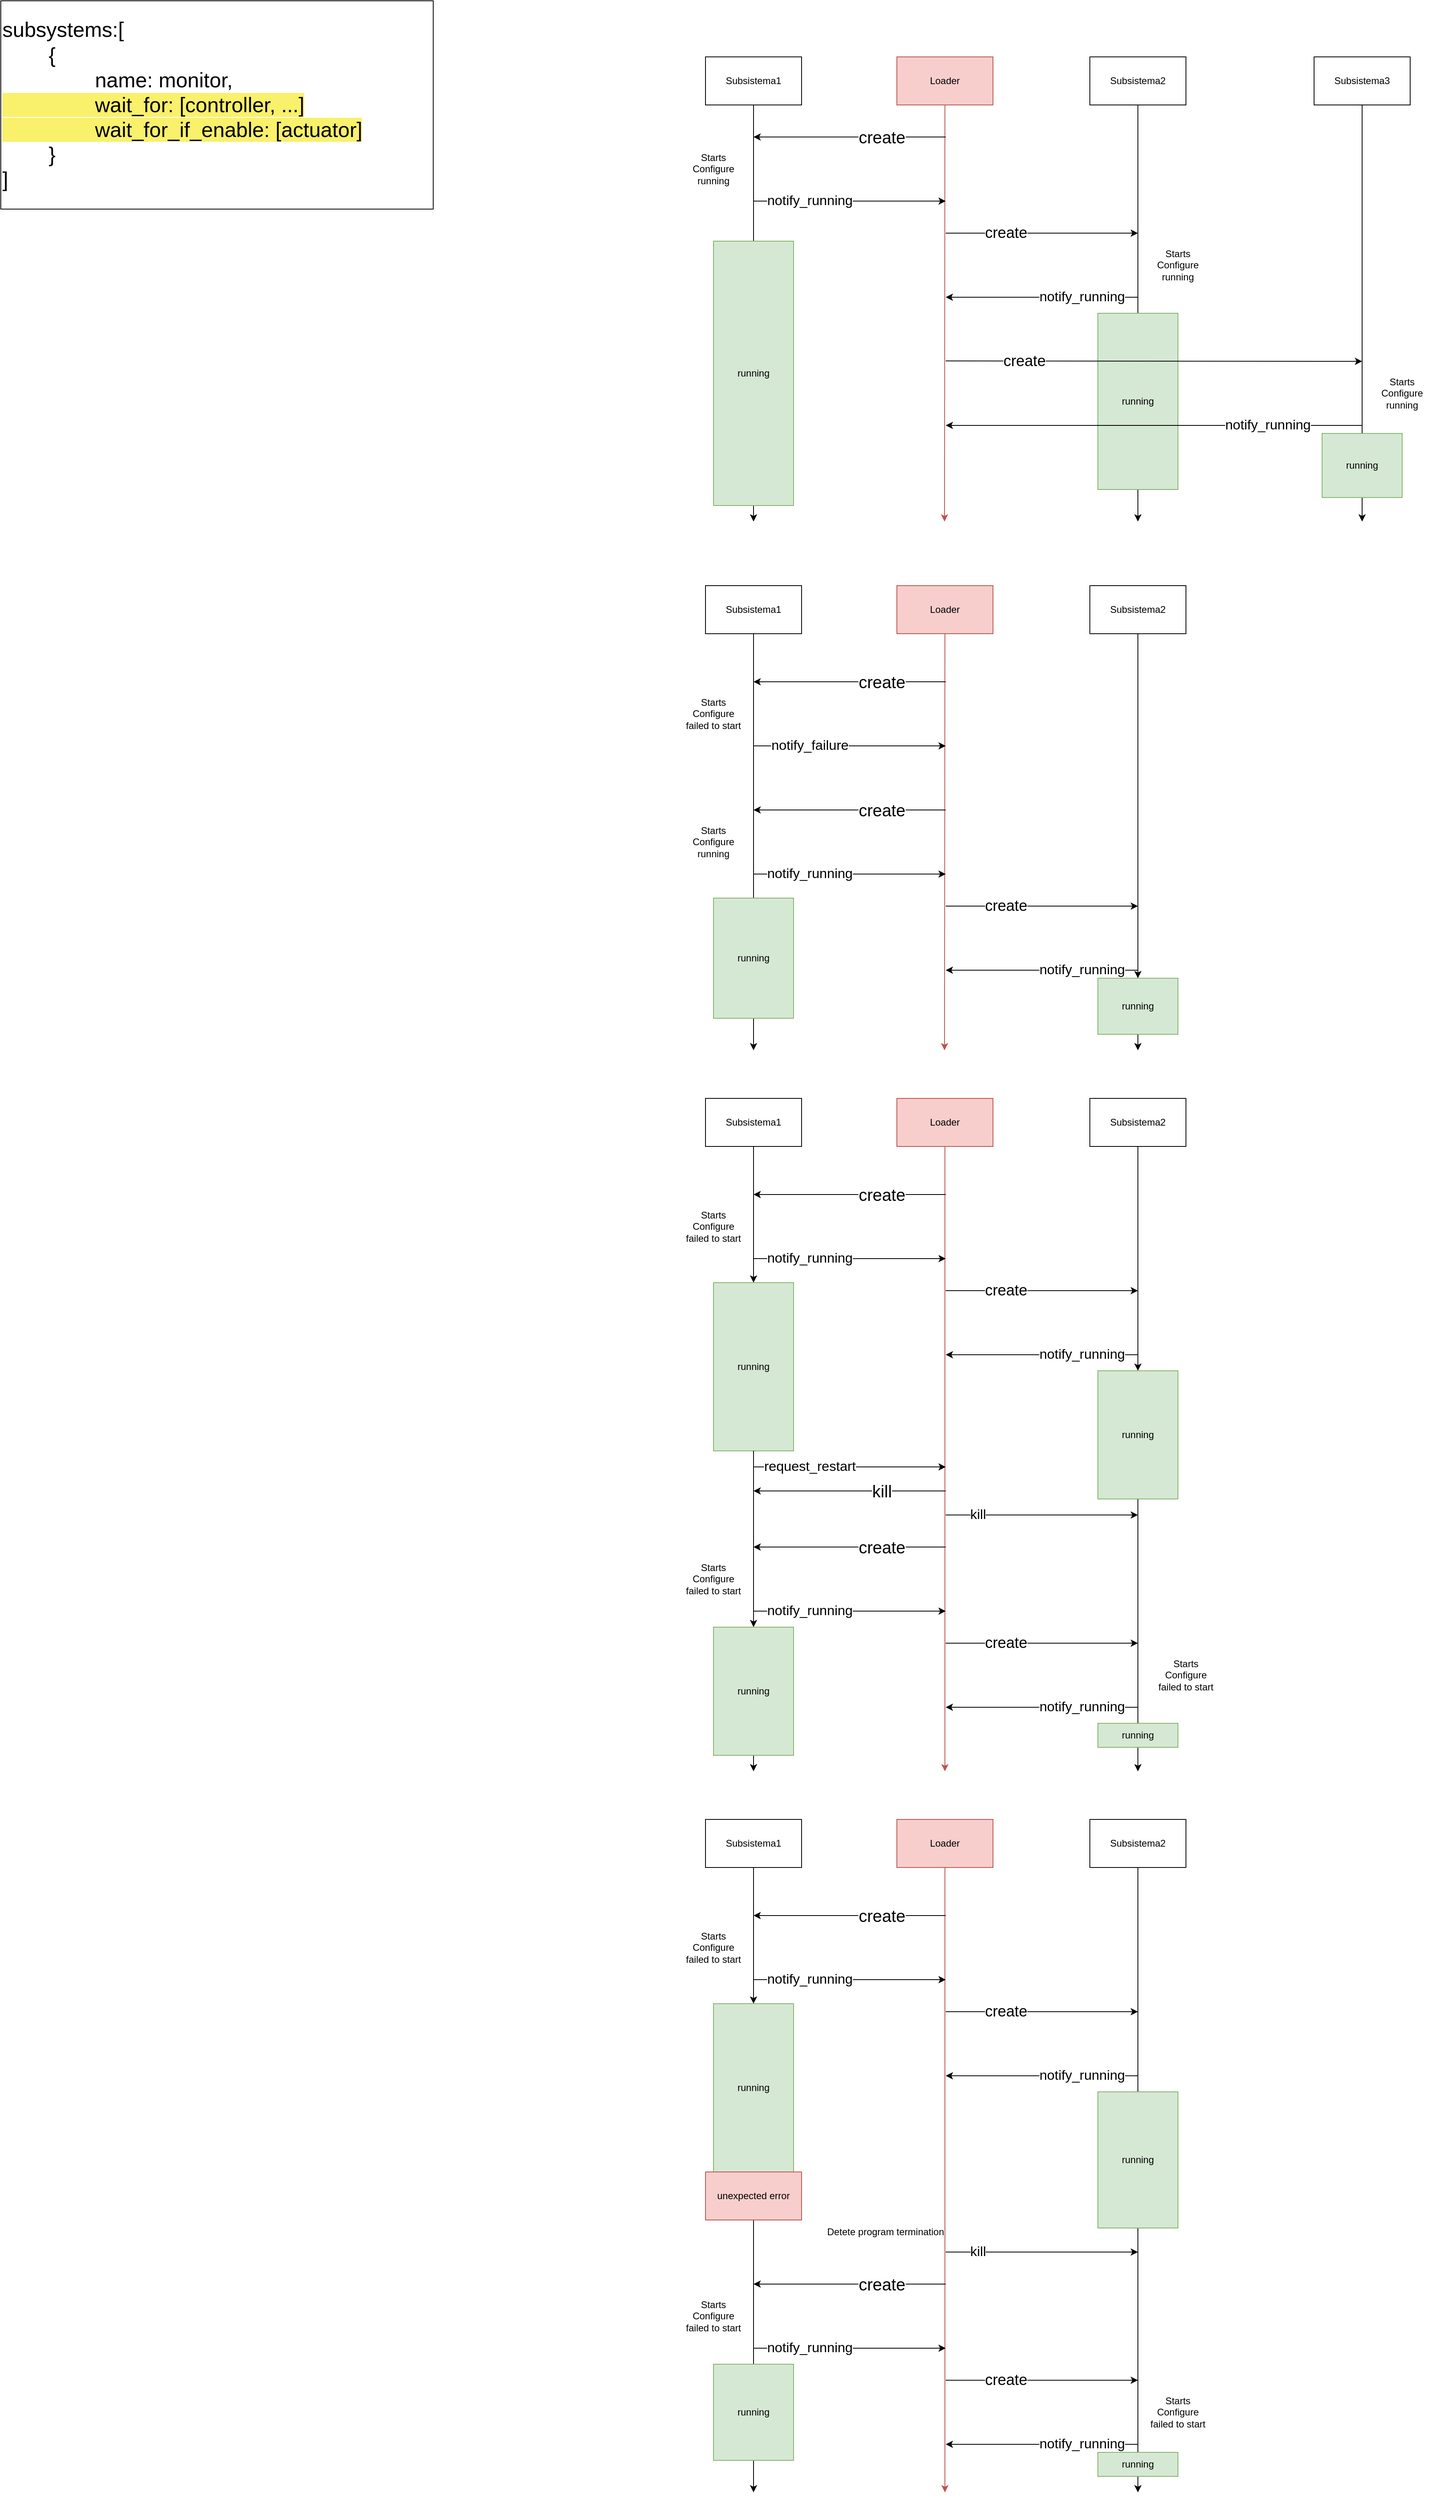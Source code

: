 <mxfile version="23.1.7" type="github">
  <diagram name="Page-1" id="_iT0_7cl5lhxkJCvYach">
    <mxGraphModel dx="2060" dy="1143" grid="1" gridSize="10" guides="1" tooltips="1" connect="1" arrows="1" fold="1" page="1" pageScale="1" pageWidth="850" pageHeight="1100" math="0" shadow="0">
      <root>
        <mxCell id="0" />
        <mxCell id="1" parent="0" />
        <mxCell id="0AkoT4ty6DsvOrEqRaba-7" style="edgeStyle=orthogonalEdgeStyle;rounded=0;orthogonalLoop=1;jettySize=auto;html=1;exitX=0.5;exitY=1;exitDx=0;exitDy=0;fillColor=#f8cecc;strokeColor=#b85450;" parent="1" source="0AkoT4ty6DsvOrEqRaba-1" edge="1">
          <mxGeometry relative="1" as="geometry">
            <mxPoint x="1198.5" y="760" as="targetPoint" />
            <mxPoint x="1198.5" y="250" as="sourcePoint" />
          </mxGeometry>
        </mxCell>
        <mxCell id="0AkoT4ty6DsvOrEqRaba-1" value="Loader" style="rounded=0;whiteSpace=wrap;html=1;fillColor=#f8cecc;strokeColor=#b85450;" parent="1" vertex="1">
          <mxGeometry x="1139" y="180" width="120" height="60" as="geometry" />
        </mxCell>
        <mxCell id="0AkoT4ty6DsvOrEqRaba-2" value="&lt;div style=&quot;font-size: 26px;&quot; align=&quot;left&quot;&gt;&lt;font style=&quot;font-size: 26px;&quot;&gt;subsystems:[&lt;/font&gt;&lt;/div&gt;&lt;div style=&quot;font-size: 26px;&quot; align=&quot;left&quot;&gt;&lt;font style=&quot;font-size: 26px;&quot;&gt;&lt;span style=&quot;white-space: pre;&quot;&gt;&#x9;&lt;/span&gt;{&lt;/font&gt;&lt;/div&gt;&lt;div style=&quot;font-size: 26px;&quot; align=&quot;left&quot;&gt;&lt;font style=&quot;font-size: 26px;&quot;&gt;&lt;span style=&quot;white-space: pre;&quot;&gt;&#x9;&lt;/span&gt;&lt;span style=&quot;white-space: pre;&quot;&gt;&#x9;&lt;/span&gt;name: monitor,&lt;/font&gt;&lt;/div&gt;&lt;div style=&quot;font-size: 26px;&quot; align=&quot;left&quot;&gt;&lt;font style=&quot;font-size: 26px; background-color: rgb(249, 240, 107);&quot;&gt;&lt;span style=&quot;white-space: pre;&quot;&gt;&#x9;&lt;/span&gt;&lt;span style=&quot;white-space: pre;&quot;&gt;&#x9;&lt;/span&gt;wait_for: [controller, ...]&lt;/font&gt;&lt;/div&gt;&lt;div style=&quot;font-size: 26px;&quot; align=&quot;left&quot;&gt;&lt;font style=&quot;font-size: 26px; background-color: rgb(249, 240, 107);&quot;&gt;&lt;span style=&quot;white-space: pre;&quot;&gt;&#x9;&lt;/span&gt;&lt;span style=&quot;white-space: pre;&quot;&gt;&#x9;&lt;/span&gt;wait_for_if_enable: [actuator]&lt;br&gt;&lt;/font&gt;&lt;/div&gt;&lt;div style=&quot;font-size: 26px;&quot; align=&quot;left&quot;&gt;&lt;font style=&quot;font-size: 26px;&quot;&gt;&lt;span style=&quot;white-space: pre;&quot;&gt;&#x9;&lt;/span&gt;}&lt;br&gt;&lt;/font&gt;&lt;/div&gt;&lt;div style=&quot;font-size: 26px;&quot; align=&quot;left&quot;&gt;&lt;font style=&quot;font-size: 26px;&quot;&gt;]&lt;/font&gt;&lt;/div&gt;" style="rounded=0;whiteSpace=wrap;html=1;align=left;" parent="1" vertex="1">
          <mxGeometry x="20" y="110" width="540" height="260" as="geometry" />
        </mxCell>
        <mxCell id="0AkoT4ty6DsvOrEqRaba-8" style="edgeStyle=orthogonalEdgeStyle;rounded=0;orthogonalLoop=1;jettySize=auto;html=1;" parent="1" source="0AkoT4ty6DsvOrEqRaba-4" edge="1">
          <mxGeometry relative="1" as="geometry">
            <mxPoint x="960" y="760" as="targetPoint" />
          </mxGeometry>
        </mxCell>
        <mxCell id="0AkoT4ty6DsvOrEqRaba-4" value="Subsistema1" style="rounded=0;whiteSpace=wrap;html=1;" parent="1" vertex="1">
          <mxGeometry x="900" y="180" width="120" height="60" as="geometry" />
        </mxCell>
        <mxCell id="0AkoT4ty6DsvOrEqRaba-15" style="edgeStyle=orthogonalEdgeStyle;rounded=0;orthogonalLoop=1;jettySize=auto;html=1;" parent="1" source="0AkoT4ty6DsvOrEqRaba-5" edge="1">
          <mxGeometry relative="1" as="geometry">
            <mxPoint x="1440" y="760" as="targetPoint" />
          </mxGeometry>
        </mxCell>
        <mxCell id="0AkoT4ty6DsvOrEqRaba-5" value="Subsistema2" style="rounded=0;whiteSpace=wrap;html=1;" parent="1" vertex="1">
          <mxGeometry x="1380" y="180" width="120" height="60" as="geometry" />
        </mxCell>
        <mxCell id="0AkoT4ty6DsvOrEqRaba-9" value="" style="endArrow=classic;html=1;rounded=0;" parent="1" edge="1">
          <mxGeometry width="50" height="50" relative="1" as="geometry">
            <mxPoint x="1200" y="280" as="sourcePoint" />
            <mxPoint x="960" y="280" as="targetPoint" />
          </mxGeometry>
        </mxCell>
        <mxCell id="0AkoT4ty6DsvOrEqRaba-13" value="create" style="edgeLabel;html=1;align=center;verticalAlign=middle;resizable=0;points=[];fontSize=21;" parent="0AkoT4ty6DsvOrEqRaba-9" vertex="1" connectable="0">
          <mxGeometry x="-0.175" y="-1" relative="1" as="geometry">
            <mxPoint x="19" y="1" as="offset" />
          </mxGeometry>
        </mxCell>
        <mxCell id="0AkoT4ty6DsvOrEqRaba-10" value="&lt;div&gt;Starts&lt;/div&gt;&lt;div&gt;Configure&lt;br&gt;&lt;/div&gt;&lt;div&gt;running&lt;br&gt;&lt;/div&gt;" style="text;html=1;align=center;verticalAlign=middle;whiteSpace=wrap;rounded=0;" parent="1" vertex="1">
          <mxGeometry x="860" y="290" width="100" height="60" as="geometry" />
        </mxCell>
        <mxCell id="0AkoT4ty6DsvOrEqRaba-11" value="" style="endArrow=classic;html=1;rounded=0;" parent="1" edge="1">
          <mxGeometry width="50" height="50" relative="1" as="geometry">
            <mxPoint x="960" y="360" as="sourcePoint" />
            <mxPoint x="1200" y="360" as="targetPoint" />
          </mxGeometry>
        </mxCell>
        <mxCell id="0AkoT4ty6DsvOrEqRaba-14" value="notify_running" style="edgeLabel;html=1;align=center;verticalAlign=middle;resizable=0;points=[];fontSize=17;" parent="0AkoT4ty6DsvOrEqRaba-11" vertex="1" connectable="0">
          <mxGeometry x="-0.658" relative="1" as="geometry">
            <mxPoint x="29" as="offset" />
          </mxGeometry>
        </mxCell>
        <mxCell id="0AkoT4ty6DsvOrEqRaba-17" value="" style="endArrow=classic;html=1;rounded=0;" parent="1" edge="1">
          <mxGeometry width="50" height="50" relative="1" as="geometry">
            <mxPoint x="1200" y="400" as="sourcePoint" />
            <mxPoint x="1440" y="400" as="targetPoint" />
          </mxGeometry>
        </mxCell>
        <mxCell id="0AkoT4ty6DsvOrEqRaba-18" value="&lt;font style=&quot;font-size: 19px;&quot;&gt;create&lt;/font&gt;" style="edgeLabel;html=1;align=center;verticalAlign=middle;resizable=0;points=[];fontSize=17;" parent="0AkoT4ty6DsvOrEqRaba-17" vertex="1" connectable="0">
          <mxGeometry x="-0.658" relative="1" as="geometry">
            <mxPoint x="34" as="offset" />
          </mxGeometry>
        </mxCell>
        <mxCell id="0AkoT4ty6DsvOrEqRaba-19" value="&lt;div&gt;Starts&lt;/div&gt;&lt;div&gt;Configure&lt;br&gt;&lt;/div&gt;&lt;div&gt;running&lt;br&gt;&lt;/div&gt;" style="text;html=1;align=center;verticalAlign=middle;whiteSpace=wrap;rounded=0;" parent="1" vertex="1">
          <mxGeometry x="1440" y="410" width="100" height="60" as="geometry" />
        </mxCell>
        <mxCell id="0AkoT4ty6DsvOrEqRaba-20" value="" style="endArrow=classic;html=1;rounded=0;endFill=1;" parent="1" edge="1">
          <mxGeometry width="50" height="50" relative="1" as="geometry">
            <mxPoint x="1440" y="480" as="sourcePoint" />
            <mxPoint x="1200" y="480" as="targetPoint" />
          </mxGeometry>
        </mxCell>
        <mxCell id="0AkoT4ty6DsvOrEqRaba-21" value="notify_running" style="edgeLabel;html=1;align=center;verticalAlign=middle;resizable=0;points=[];fontSize=17;" parent="0AkoT4ty6DsvOrEqRaba-20" vertex="1" connectable="0">
          <mxGeometry x="-0.658" relative="1" as="geometry">
            <mxPoint x="-29" as="offset" />
          </mxGeometry>
        </mxCell>
        <mxCell id="0AkoT4ty6DsvOrEqRaba-22" style="edgeStyle=orthogonalEdgeStyle;rounded=0;orthogonalLoop=1;jettySize=auto;html=1;" parent="1" source="0AkoT4ty6DsvOrEqRaba-23" edge="1">
          <mxGeometry relative="1" as="geometry">
            <mxPoint x="1720" y="760" as="targetPoint" />
          </mxGeometry>
        </mxCell>
        <mxCell id="0AkoT4ty6DsvOrEqRaba-23" value="Subsistema3" style="rounded=0;whiteSpace=wrap;html=1;" parent="1" vertex="1">
          <mxGeometry x="1660" y="180" width="120" height="60" as="geometry" />
        </mxCell>
        <mxCell id="0AkoT4ty6DsvOrEqRaba-25" value="&lt;div&gt;Starts&lt;/div&gt;&lt;div&gt;Configure&lt;br&gt;&lt;/div&gt;&lt;div&gt;running&lt;br&gt;&lt;/div&gt;" style="text;html=1;align=center;verticalAlign=middle;whiteSpace=wrap;rounded=0;" parent="1" vertex="1">
          <mxGeometry x="1720" y="570" width="100" height="60" as="geometry" />
        </mxCell>
        <mxCell id="0AkoT4ty6DsvOrEqRaba-30" style="edgeStyle=orthogonalEdgeStyle;rounded=0;orthogonalLoop=1;jettySize=auto;html=1;exitX=0.5;exitY=1;exitDx=0;exitDy=0;fillColor=#f8cecc;strokeColor=#b85450;" parent="1" source="0AkoT4ty6DsvOrEqRaba-31" edge="1">
          <mxGeometry relative="1" as="geometry">
            <mxPoint x="1198.5" y="1420" as="targetPoint" />
            <mxPoint x="1198.5" y="910" as="sourcePoint" />
          </mxGeometry>
        </mxCell>
        <mxCell id="0AkoT4ty6DsvOrEqRaba-31" value="Loader" style="rounded=0;whiteSpace=wrap;html=1;fillColor=#f8cecc;strokeColor=#b85450;" parent="1" vertex="1">
          <mxGeometry x="1139" y="840" width="120" height="60" as="geometry" />
        </mxCell>
        <mxCell id="0AkoT4ty6DsvOrEqRaba-33" style="edgeStyle=orthogonalEdgeStyle;rounded=0;orthogonalLoop=1;jettySize=auto;html=1;" parent="1" source="0AkoT4ty6DsvOrEqRaba-34" edge="1">
          <mxGeometry relative="1" as="geometry">
            <mxPoint x="960" y="1420" as="targetPoint" />
          </mxGeometry>
        </mxCell>
        <mxCell id="0AkoT4ty6DsvOrEqRaba-34" value="Subsistema1" style="rounded=0;whiteSpace=wrap;html=1;" parent="1" vertex="1">
          <mxGeometry x="900" y="840" width="120" height="60" as="geometry" />
        </mxCell>
        <mxCell id="0AkoT4ty6DsvOrEqRaba-35" value="&lt;div&gt;Starts&lt;/div&gt;&lt;div&gt;Configure&lt;br&gt;&lt;/div&gt;&lt;div&gt;failed to start&lt;br&gt;&lt;/div&gt;" style="text;html=1;align=center;verticalAlign=middle;whiteSpace=wrap;rounded=0;" parent="1" vertex="1">
          <mxGeometry x="860" y="970" width="100" height="60" as="geometry" />
        </mxCell>
        <mxCell id="0AkoT4ty6DsvOrEqRaba-37" value="" style="endArrow=classic;html=1;rounded=0;" parent="1" edge="1">
          <mxGeometry width="50" height="50" relative="1" as="geometry">
            <mxPoint x="1200" y="960" as="sourcePoint" />
            <mxPoint x="960" y="960" as="targetPoint" />
          </mxGeometry>
        </mxCell>
        <mxCell id="0AkoT4ty6DsvOrEqRaba-38" value="create" style="edgeLabel;html=1;align=center;verticalAlign=middle;resizable=0;points=[];fontSize=21;" parent="0AkoT4ty6DsvOrEqRaba-37" vertex="1" connectable="0">
          <mxGeometry x="-0.175" y="-1" relative="1" as="geometry">
            <mxPoint x="19" y="1" as="offset" />
          </mxGeometry>
        </mxCell>
        <mxCell id="0AkoT4ty6DsvOrEqRaba-39" value="" style="endArrow=classic;html=1;rounded=0;" parent="1" edge="1">
          <mxGeometry width="50" height="50" relative="1" as="geometry">
            <mxPoint x="960" y="1040" as="sourcePoint" />
            <mxPoint x="1200" y="1040" as="targetPoint" />
          </mxGeometry>
        </mxCell>
        <mxCell id="0AkoT4ty6DsvOrEqRaba-40" value="notify_failure" style="edgeLabel;html=1;align=center;verticalAlign=middle;resizable=0;points=[];fontSize=17;" parent="0AkoT4ty6DsvOrEqRaba-39" vertex="1" connectable="0">
          <mxGeometry x="-0.658" relative="1" as="geometry">
            <mxPoint x="29" as="offset" />
          </mxGeometry>
        </mxCell>
        <mxCell id="0AkoT4ty6DsvOrEqRaba-41" value="" style="endArrow=classic;html=1;rounded=0;" parent="1" edge="1">
          <mxGeometry width="50" height="50" relative="1" as="geometry">
            <mxPoint x="1200" y="1120" as="sourcePoint" />
            <mxPoint x="960" y="1120" as="targetPoint" />
          </mxGeometry>
        </mxCell>
        <mxCell id="0AkoT4ty6DsvOrEqRaba-42" value="create" style="edgeLabel;html=1;align=center;verticalAlign=middle;resizable=0;points=[];fontSize=21;" parent="0AkoT4ty6DsvOrEqRaba-41" vertex="1" connectable="0">
          <mxGeometry x="-0.175" y="-1" relative="1" as="geometry">
            <mxPoint x="19" y="1" as="offset" />
          </mxGeometry>
        </mxCell>
        <mxCell id="0AkoT4ty6DsvOrEqRaba-43" value="&lt;div&gt;Starts&lt;/div&gt;&lt;div&gt;Configure&lt;br&gt;&lt;/div&gt;&lt;div&gt;running&lt;br&gt;&lt;/div&gt;" style="text;html=1;align=center;verticalAlign=middle;whiteSpace=wrap;rounded=0;" parent="1" vertex="1">
          <mxGeometry x="860" y="1130" width="100" height="60" as="geometry" />
        </mxCell>
        <mxCell id="0AkoT4ty6DsvOrEqRaba-44" value="" style="endArrow=classic;html=1;rounded=0;" parent="1" edge="1">
          <mxGeometry width="50" height="50" relative="1" as="geometry">
            <mxPoint x="960" y="1200" as="sourcePoint" />
            <mxPoint x="1200" y="1200" as="targetPoint" />
          </mxGeometry>
        </mxCell>
        <mxCell id="0AkoT4ty6DsvOrEqRaba-45" value="notify_running" style="edgeLabel;html=1;align=center;verticalAlign=middle;resizable=0;points=[];fontSize=17;" parent="0AkoT4ty6DsvOrEqRaba-44" vertex="1" connectable="0">
          <mxGeometry x="-0.658" relative="1" as="geometry">
            <mxPoint x="29" as="offset" />
          </mxGeometry>
        </mxCell>
        <mxCell id="0AkoT4ty6DsvOrEqRaba-46" style="edgeStyle=orthogonalEdgeStyle;rounded=0;orthogonalLoop=1;jettySize=auto;html=1;" parent="1" source="0AkoT4ty6DsvOrEqRaba-131" edge="1">
          <mxGeometry relative="1" as="geometry">
            <mxPoint x="1440" y="1420" as="targetPoint" />
          </mxGeometry>
        </mxCell>
        <mxCell id="0AkoT4ty6DsvOrEqRaba-47" value="Subsistema2" style="rounded=0;whiteSpace=wrap;html=1;" parent="1" vertex="1">
          <mxGeometry x="1380" y="840" width="120" height="60" as="geometry" />
        </mxCell>
        <mxCell id="0AkoT4ty6DsvOrEqRaba-48" value="" style="endArrow=classic;html=1;rounded=0;" parent="1" edge="1">
          <mxGeometry width="50" height="50" relative="1" as="geometry">
            <mxPoint x="1200" y="1240" as="sourcePoint" />
            <mxPoint x="1440" y="1240" as="targetPoint" />
          </mxGeometry>
        </mxCell>
        <mxCell id="0AkoT4ty6DsvOrEqRaba-49" value="&lt;font style=&quot;font-size: 19px;&quot;&gt;create&lt;/font&gt;" style="edgeLabel;html=1;align=center;verticalAlign=middle;resizable=0;points=[];fontSize=17;" parent="0AkoT4ty6DsvOrEqRaba-48" vertex="1" connectable="0">
          <mxGeometry x="-0.658" relative="1" as="geometry">
            <mxPoint x="34" as="offset" />
          </mxGeometry>
        </mxCell>
        <mxCell id="0AkoT4ty6DsvOrEqRaba-50" value="" style="endArrow=classic;html=1;rounded=0;endFill=1;" parent="1" edge="1">
          <mxGeometry width="50" height="50" relative="1" as="geometry">
            <mxPoint x="1440" y="1320" as="sourcePoint" />
            <mxPoint x="1200" y="1320" as="targetPoint" />
          </mxGeometry>
        </mxCell>
        <mxCell id="0AkoT4ty6DsvOrEqRaba-51" value="notify_running" style="edgeLabel;html=1;align=center;verticalAlign=middle;resizable=0;points=[];fontSize=17;" parent="0AkoT4ty6DsvOrEqRaba-50" vertex="1" connectable="0">
          <mxGeometry x="-0.658" relative="1" as="geometry">
            <mxPoint x="-29" as="offset" />
          </mxGeometry>
        </mxCell>
        <mxCell id="0AkoT4ty6DsvOrEqRaba-52" style="edgeStyle=orthogonalEdgeStyle;rounded=0;orthogonalLoop=1;jettySize=auto;html=1;exitX=0.5;exitY=1;exitDx=0;exitDy=0;fillColor=#f8cecc;strokeColor=#b85450;" parent="1" source="0AkoT4ty6DsvOrEqRaba-53" edge="1">
          <mxGeometry relative="1" as="geometry">
            <mxPoint x="1199" y="2320" as="targetPoint" />
            <mxPoint x="1198.5" y="1550" as="sourcePoint" />
          </mxGeometry>
        </mxCell>
        <mxCell id="0AkoT4ty6DsvOrEqRaba-53" value="Loader" style="rounded=0;whiteSpace=wrap;html=1;fillColor=#f8cecc;strokeColor=#b85450;" parent="1" vertex="1">
          <mxGeometry x="1139" y="1480" width="120" height="60" as="geometry" />
        </mxCell>
        <mxCell id="0AkoT4ty6DsvOrEqRaba-54" style="edgeStyle=orthogonalEdgeStyle;rounded=0;orthogonalLoop=1;jettySize=auto;html=1;" parent="1" source="0AkoT4ty6DsvOrEqRaba-133" edge="1">
          <mxGeometry relative="1" as="geometry">
            <mxPoint x="960" y="2320" as="targetPoint" />
          </mxGeometry>
        </mxCell>
        <mxCell id="0AkoT4ty6DsvOrEqRaba-55" value="Subsistema1" style="rounded=0;whiteSpace=wrap;html=1;" parent="1" vertex="1">
          <mxGeometry x="900" y="1480" width="120" height="60" as="geometry" />
        </mxCell>
        <mxCell id="0AkoT4ty6DsvOrEqRaba-56" value="&lt;div&gt;Starts&lt;/div&gt;&lt;div&gt;Configure&lt;br&gt;&lt;/div&gt;&lt;div&gt;failed to start&lt;br&gt;&lt;/div&gt;" style="text;html=1;align=center;verticalAlign=middle;whiteSpace=wrap;rounded=0;" parent="1" vertex="1">
          <mxGeometry x="860" y="1610" width="100" height="60" as="geometry" />
        </mxCell>
        <mxCell id="0AkoT4ty6DsvOrEqRaba-57" value="" style="endArrow=classic;html=1;rounded=0;" parent="1" edge="1">
          <mxGeometry width="50" height="50" relative="1" as="geometry">
            <mxPoint x="1200" y="1600" as="sourcePoint" />
            <mxPoint x="960" y="1600" as="targetPoint" />
          </mxGeometry>
        </mxCell>
        <mxCell id="0AkoT4ty6DsvOrEqRaba-58" value="create" style="edgeLabel;html=1;align=center;verticalAlign=middle;resizable=0;points=[];fontSize=21;" parent="0AkoT4ty6DsvOrEqRaba-57" vertex="1" connectable="0">
          <mxGeometry x="-0.175" y="-1" relative="1" as="geometry">
            <mxPoint x="19" y="1" as="offset" />
          </mxGeometry>
        </mxCell>
        <mxCell id="0AkoT4ty6DsvOrEqRaba-59" value="" style="endArrow=classic;html=1;rounded=0;" parent="1" edge="1">
          <mxGeometry width="50" height="50" relative="1" as="geometry">
            <mxPoint x="960" y="1680" as="sourcePoint" />
            <mxPoint x="1200" y="1680" as="targetPoint" />
          </mxGeometry>
        </mxCell>
        <mxCell id="0AkoT4ty6DsvOrEqRaba-60" value="notify_running" style="edgeLabel;html=1;align=center;verticalAlign=middle;resizable=0;points=[];fontSize=17;" parent="0AkoT4ty6DsvOrEqRaba-59" vertex="1" connectable="0">
          <mxGeometry x="-0.658" relative="1" as="geometry">
            <mxPoint x="29" as="offset" />
          </mxGeometry>
        </mxCell>
        <mxCell id="0AkoT4ty6DsvOrEqRaba-66" style="edgeStyle=orthogonalEdgeStyle;rounded=0;orthogonalLoop=1;jettySize=auto;html=1;" parent="1" source="0AkoT4ty6DsvOrEqRaba-135" edge="1">
          <mxGeometry relative="1" as="geometry">
            <mxPoint x="1440" y="2320" as="targetPoint" />
          </mxGeometry>
        </mxCell>
        <mxCell id="0AkoT4ty6DsvOrEqRaba-67" value="Subsistema2" style="rounded=0;whiteSpace=wrap;html=1;" parent="1" vertex="1">
          <mxGeometry x="1380" y="1480" width="120" height="60" as="geometry" />
        </mxCell>
        <mxCell id="0AkoT4ty6DsvOrEqRaba-68" value="" style="endArrow=classic;html=1;rounded=0;" parent="1" edge="1">
          <mxGeometry width="50" height="50" relative="1" as="geometry">
            <mxPoint x="1200" y="1720" as="sourcePoint" />
            <mxPoint x="1440" y="1720" as="targetPoint" />
          </mxGeometry>
        </mxCell>
        <mxCell id="0AkoT4ty6DsvOrEqRaba-69" value="&lt;font style=&quot;font-size: 19px;&quot;&gt;create&lt;/font&gt;" style="edgeLabel;html=1;align=center;verticalAlign=middle;resizable=0;points=[];fontSize=17;" parent="0AkoT4ty6DsvOrEqRaba-68" vertex="1" connectable="0">
          <mxGeometry x="-0.658" relative="1" as="geometry">
            <mxPoint x="34" as="offset" />
          </mxGeometry>
        </mxCell>
        <mxCell id="0AkoT4ty6DsvOrEqRaba-70" value="" style="endArrow=classic;html=1;rounded=0;endFill=1;" parent="1" edge="1">
          <mxGeometry width="50" height="50" relative="1" as="geometry">
            <mxPoint x="1440" y="1800" as="sourcePoint" />
            <mxPoint x="1200" y="1800" as="targetPoint" />
          </mxGeometry>
        </mxCell>
        <mxCell id="0AkoT4ty6DsvOrEqRaba-71" value="notify_running" style="edgeLabel;html=1;align=center;verticalAlign=middle;resizable=0;points=[];fontSize=17;" parent="0AkoT4ty6DsvOrEqRaba-70" vertex="1" connectable="0">
          <mxGeometry x="-0.658" relative="1" as="geometry">
            <mxPoint x="-29" as="offset" />
          </mxGeometry>
        </mxCell>
        <mxCell id="0AkoT4ty6DsvOrEqRaba-74" value="" style="edgeStyle=orthogonalEdgeStyle;rounded=0;orthogonalLoop=1;jettySize=auto;html=1;" parent="1" source="0AkoT4ty6DsvOrEqRaba-55" target="0AkoT4ty6DsvOrEqRaba-72" edge="1">
          <mxGeometry relative="1" as="geometry">
            <mxPoint x="960" y="2060" as="targetPoint" />
            <mxPoint x="960" y="1540" as="sourcePoint" />
          </mxGeometry>
        </mxCell>
        <mxCell id="0AkoT4ty6DsvOrEqRaba-72" value="running" style="text;html=1;align=center;verticalAlign=middle;whiteSpace=wrap;rounded=0;fillColor=#d5e8d4;strokeColor=#82b366;" parent="1" vertex="1">
          <mxGeometry x="910" y="1710" width="100" height="210" as="geometry" />
        </mxCell>
        <mxCell id="0AkoT4ty6DsvOrEqRaba-78" value="" style="endArrow=classic;html=1;rounded=0;" parent="1" edge="1">
          <mxGeometry width="50" height="50" relative="1" as="geometry">
            <mxPoint x="960" y="1940" as="sourcePoint" />
            <mxPoint x="1200" y="1940" as="targetPoint" />
          </mxGeometry>
        </mxCell>
        <mxCell id="0AkoT4ty6DsvOrEqRaba-79" value="request_restart" style="edgeLabel;html=1;align=center;verticalAlign=middle;resizable=0;points=[];fontSize=17;" parent="0AkoT4ty6DsvOrEqRaba-78" vertex="1" connectable="0">
          <mxGeometry x="-0.658" relative="1" as="geometry">
            <mxPoint x="29" as="offset" />
          </mxGeometry>
        </mxCell>
        <mxCell id="0AkoT4ty6DsvOrEqRaba-80" value="" style="endArrow=classic;html=1;rounded=0;" parent="1" edge="1">
          <mxGeometry width="50" height="50" relative="1" as="geometry">
            <mxPoint x="1200" y="2000" as="sourcePoint" />
            <mxPoint x="1440" y="2000" as="targetPoint" />
          </mxGeometry>
        </mxCell>
        <mxCell id="0AkoT4ty6DsvOrEqRaba-81" value="kill" style="edgeLabel;html=1;align=center;verticalAlign=middle;resizable=0;points=[];fontSize=17;" parent="0AkoT4ty6DsvOrEqRaba-80" vertex="1" connectable="0">
          <mxGeometry x="-0.658" relative="1" as="geometry">
            <mxPoint x="-1" as="offset" />
          </mxGeometry>
        </mxCell>
        <mxCell id="0AkoT4ty6DsvOrEqRaba-84" value="&lt;div&gt;Starts&lt;/div&gt;&lt;div&gt;Configure&lt;br&gt;&lt;/div&gt;&lt;div&gt;failed to start&lt;br&gt;&lt;/div&gt;" style="text;html=1;align=center;verticalAlign=middle;whiteSpace=wrap;rounded=0;" parent="1" vertex="1">
          <mxGeometry x="860" y="2050" width="100" height="60" as="geometry" />
        </mxCell>
        <mxCell id="0AkoT4ty6DsvOrEqRaba-85" value="" style="endArrow=classic;html=1;rounded=0;" parent="1" edge="1">
          <mxGeometry width="50" height="50" relative="1" as="geometry">
            <mxPoint x="1200" y="2040" as="sourcePoint" />
            <mxPoint x="960" y="2040" as="targetPoint" />
          </mxGeometry>
        </mxCell>
        <mxCell id="0AkoT4ty6DsvOrEqRaba-86" value="create" style="edgeLabel;html=1;align=center;verticalAlign=middle;resizable=0;points=[];fontSize=21;" parent="0AkoT4ty6DsvOrEqRaba-85" vertex="1" connectable="0">
          <mxGeometry x="-0.175" y="-1" relative="1" as="geometry">
            <mxPoint x="19" y="1" as="offset" />
          </mxGeometry>
        </mxCell>
        <mxCell id="0AkoT4ty6DsvOrEqRaba-87" value="" style="endArrow=classic;html=1;rounded=0;" parent="1" edge="1">
          <mxGeometry width="50" height="50" relative="1" as="geometry">
            <mxPoint x="960" y="2120" as="sourcePoint" />
            <mxPoint x="1200" y="2120" as="targetPoint" />
          </mxGeometry>
        </mxCell>
        <mxCell id="0AkoT4ty6DsvOrEqRaba-88" value="notify_running" style="edgeLabel;html=1;align=center;verticalAlign=middle;resizable=0;points=[];fontSize=17;" parent="0AkoT4ty6DsvOrEqRaba-87" vertex="1" connectable="0">
          <mxGeometry x="-0.658" relative="1" as="geometry">
            <mxPoint x="29" as="offset" />
          </mxGeometry>
        </mxCell>
        <mxCell id="0AkoT4ty6DsvOrEqRaba-89" value="" style="endArrow=classic;html=1;rounded=0;" parent="1" edge="1">
          <mxGeometry width="50" height="50" relative="1" as="geometry">
            <mxPoint x="1200" y="2160" as="sourcePoint" />
            <mxPoint x="1440" y="2160" as="targetPoint" />
          </mxGeometry>
        </mxCell>
        <mxCell id="0AkoT4ty6DsvOrEqRaba-90" value="&lt;font style=&quot;font-size: 19px;&quot;&gt;create&lt;/font&gt;" style="edgeLabel;html=1;align=center;verticalAlign=middle;resizable=0;points=[];fontSize=17;" parent="0AkoT4ty6DsvOrEqRaba-89" vertex="1" connectable="0">
          <mxGeometry x="-0.658" relative="1" as="geometry">
            <mxPoint x="34" as="offset" />
          </mxGeometry>
        </mxCell>
        <mxCell id="0AkoT4ty6DsvOrEqRaba-91" value="" style="endArrow=classic;html=1;rounded=0;endFill=1;" parent="1" edge="1">
          <mxGeometry width="50" height="50" relative="1" as="geometry">
            <mxPoint x="1440" y="2240" as="sourcePoint" />
            <mxPoint x="1200" y="2240" as="targetPoint" />
          </mxGeometry>
        </mxCell>
        <mxCell id="0AkoT4ty6DsvOrEqRaba-92" value="notify_running" style="edgeLabel;html=1;align=center;verticalAlign=middle;resizable=0;points=[];fontSize=17;" parent="0AkoT4ty6DsvOrEqRaba-91" vertex="1" connectable="0">
          <mxGeometry x="-0.658" relative="1" as="geometry">
            <mxPoint x="-29" as="offset" />
          </mxGeometry>
        </mxCell>
        <mxCell id="0AkoT4ty6DsvOrEqRaba-93" value="&lt;div&gt;Starts&lt;/div&gt;&lt;div&gt;Configure&lt;br&gt;&lt;/div&gt;&lt;div&gt;failed to start&lt;br&gt;&lt;/div&gt;" style="text;html=1;align=center;verticalAlign=middle;whiteSpace=wrap;rounded=0;" parent="1" vertex="1">
          <mxGeometry x="1450" y="2170" width="100" height="60" as="geometry" />
        </mxCell>
        <mxCell id="0AkoT4ty6DsvOrEqRaba-94" style="edgeStyle=orthogonalEdgeStyle;rounded=0;orthogonalLoop=1;jettySize=auto;html=1;exitX=0.5;exitY=1;exitDx=0;exitDy=0;fillColor=#f8cecc;strokeColor=#b85450;" parent="1" source="0AkoT4ty6DsvOrEqRaba-95" edge="1">
          <mxGeometry relative="1" as="geometry">
            <mxPoint x="1199" y="3220" as="targetPoint" />
            <mxPoint x="1198.5" y="2450" as="sourcePoint" />
          </mxGeometry>
        </mxCell>
        <mxCell id="0AkoT4ty6DsvOrEqRaba-95" value="Loader" style="rounded=0;whiteSpace=wrap;html=1;fillColor=#f8cecc;strokeColor=#b85450;" parent="1" vertex="1">
          <mxGeometry x="1139" y="2380" width="120" height="60" as="geometry" />
        </mxCell>
        <mxCell id="0AkoT4ty6DsvOrEqRaba-96" style="edgeStyle=orthogonalEdgeStyle;rounded=0;orthogonalLoop=1;jettySize=auto;html=1;" parent="1" source="0AkoT4ty6DsvOrEqRaba-110" edge="1">
          <mxGeometry relative="1" as="geometry">
            <mxPoint x="960" y="3220" as="targetPoint" />
          </mxGeometry>
        </mxCell>
        <mxCell id="0AkoT4ty6DsvOrEqRaba-97" value="Subsistema1" style="rounded=0;whiteSpace=wrap;html=1;" parent="1" vertex="1">
          <mxGeometry x="900" y="2380" width="120" height="60" as="geometry" />
        </mxCell>
        <mxCell id="0AkoT4ty6DsvOrEqRaba-98" value="&lt;div&gt;Starts&lt;/div&gt;&lt;div&gt;Configure&lt;br&gt;&lt;/div&gt;&lt;div&gt;failed to start&lt;br&gt;&lt;/div&gt;" style="text;html=1;align=center;verticalAlign=middle;whiteSpace=wrap;rounded=0;" parent="1" vertex="1">
          <mxGeometry x="860" y="2510" width="100" height="60" as="geometry" />
        </mxCell>
        <mxCell id="0AkoT4ty6DsvOrEqRaba-99" value="" style="endArrow=classic;html=1;rounded=0;" parent="1" edge="1">
          <mxGeometry width="50" height="50" relative="1" as="geometry">
            <mxPoint x="1200" y="2500" as="sourcePoint" />
            <mxPoint x="960" y="2500" as="targetPoint" />
          </mxGeometry>
        </mxCell>
        <mxCell id="0AkoT4ty6DsvOrEqRaba-100" value="create" style="edgeLabel;html=1;align=center;verticalAlign=middle;resizable=0;points=[];fontSize=21;" parent="0AkoT4ty6DsvOrEqRaba-99" vertex="1" connectable="0">
          <mxGeometry x="-0.175" y="-1" relative="1" as="geometry">
            <mxPoint x="19" y="1" as="offset" />
          </mxGeometry>
        </mxCell>
        <mxCell id="0AkoT4ty6DsvOrEqRaba-101" value="" style="endArrow=classic;html=1;rounded=0;" parent="1" edge="1">
          <mxGeometry width="50" height="50" relative="1" as="geometry">
            <mxPoint x="960" y="2580" as="sourcePoint" />
            <mxPoint x="1200" y="2580" as="targetPoint" />
          </mxGeometry>
        </mxCell>
        <mxCell id="0AkoT4ty6DsvOrEqRaba-102" value="notify_running" style="edgeLabel;html=1;align=center;verticalAlign=middle;resizable=0;points=[];fontSize=17;" parent="0AkoT4ty6DsvOrEqRaba-101" vertex="1" connectable="0">
          <mxGeometry x="-0.658" relative="1" as="geometry">
            <mxPoint x="29" as="offset" />
          </mxGeometry>
        </mxCell>
        <mxCell id="0AkoT4ty6DsvOrEqRaba-103" style="edgeStyle=orthogonalEdgeStyle;rounded=0;orthogonalLoop=1;jettySize=auto;html=1;" parent="1" source="0AkoT4ty6DsvOrEqRaba-104" edge="1">
          <mxGeometry relative="1" as="geometry">
            <mxPoint x="1440" y="3220" as="targetPoint" />
          </mxGeometry>
        </mxCell>
        <mxCell id="0AkoT4ty6DsvOrEqRaba-104" value="Subsistema2" style="rounded=0;whiteSpace=wrap;html=1;" parent="1" vertex="1">
          <mxGeometry x="1380" y="2380" width="120" height="60" as="geometry" />
        </mxCell>
        <mxCell id="0AkoT4ty6DsvOrEqRaba-105" value="" style="endArrow=classic;html=1;rounded=0;" parent="1" edge="1">
          <mxGeometry width="50" height="50" relative="1" as="geometry">
            <mxPoint x="1200" y="2620" as="sourcePoint" />
            <mxPoint x="1440" y="2620" as="targetPoint" />
          </mxGeometry>
        </mxCell>
        <mxCell id="0AkoT4ty6DsvOrEqRaba-106" value="&lt;font style=&quot;font-size: 19px;&quot;&gt;create&lt;/font&gt;" style="edgeLabel;html=1;align=center;verticalAlign=middle;resizable=0;points=[];fontSize=17;" parent="0AkoT4ty6DsvOrEqRaba-105" vertex="1" connectable="0">
          <mxGeometry x="-0.658" relative="1" as="geometry">
            <mxPoint x="34" as="offset" />
          </mxGeometry>
        </mxCell>
        <mxCell id="0AkoT4ty6DsvOrEqRaba-107" value="" style="endArrow=classic;html=1;rounded=0;endFill=1;" parent="1" edge="1">
          <mxGeometry width="50" height="50" relative="1" as="geometry">
            <mxPoint x="1440" y="2700" as="sourcePoint" />
            <mxPoint x="1200" y="2700" as="targetPoint" />
          </mxGeometry>
        </mxCell>
        <mxCell id="0AkoT4ty6DsvOrEqRaba-108" value="notify_running" style="edgeLabel;html=1;align=center;verticalAlign=middle;resizable=0;points=[];fontSize=17;" parent="0AkoT4ty6DsvOrEqRaba-107" vertex="1" connectable="0">
          <mxGeometry x="-0.658" relative="1" as="geometry">
            <mxPoint x="-29" as="offset" />
          </mxGeometry>
        </mxCell>
        <mxCell id="0AkoT4ty6DsvOrEqRaba-109" value="" style="edgeStyle=orthogonalEdgeStyle;rounded=0;orthogonalLoop=1;jettySize=auto;html=1;" parent="1" source="0AkoT4ty6DsvOrEqRaba-97" target="0AkoT4ty6DsvOrEqRaba-110" edge="1">
          <mxGeometry relative="1" as="geometry">
            <mxPoint x="960" y="2960" as="targetPoint" />
            <mxPoint x="960" y="2440" as="sourcePoint" />
          </mxGeometry>
        </mxCell>
        <mxCell id="0AkoT4ty6DsvOrEqRaba-110" value="running" style="text;html=1;align=center;verticalAlign=middle;whiteSpace=wrap;rounded=0;fillColor=#d5e8d4;strokeColor=#82b366;" parent="1" vertex="1">
          <mxGeometry x="910" y="2610" width="100" height="210" as="geometry" />
        </mxCell>
        <mxCell id="0AkoT4ty6DsvOrEqRaba-113" value="" style="endArrow=classic;html=1;rounded=0;" parent="1" edge="1">
          <mxGeometry width="50" height="50" relative="1" as="geometry">
            <mxPoint x="1200" y="2920" as="sourcePoint" />
            <mxPoint x="1440" y="2920" as="targetPoint" />
          </mxGeometry>
        </mxCell>
        <mxCell id="0AkoT4ty6DsvOrEqRaba-114" value="kill" style="edgeLabel;html=1;align=center;verticalAlign=middle;resizable=0;points=[];fontSize=17;" parent="0AkoT4ty6DsvOrEqRaba-113" vertex="1" connectable="0">
          <mxGeometry x="-0.658" relative="1" as="geometry">
            <mxPoint x="-1" as="offset" />
          </mxGeometry>
        </mxCell>
        <mxCell id="0AkoT4ty6DsvOrEqRaba-115" value="&lt;div&gt;Starts&lt;/div&gt;&lt;div&gt;Configure&lt;br&gt;&lt;/div&gt;&lt;div&gt;failed to start&lt;br&gt;&lt;/div&gt;" style="text;html=1;align=center;verticalAlign=middle;whiteSpace=wrap;rounded=0;" parent="1" vertex="1">
          <mxGeometry x="860" y="2970" width="100" height="60" as="geometry" />
        </mxCell>
        <mxCell id="0AkoT4ty6DsvOrEqRaba-116" value="" style="endArrow=classic;html=1;rounded=0;" parent="1" edge="1">
          <mxGeometry width="50" height="50" relative="1" as="geometry">
            <mxPoint x="1200" y="2960" as="sourcePoint" />
            <mxPoint x="960" y="2960" as="targetPoint" />
          </mxGeometry>
        </mxCell>
        <mxCell id="0AkoT4ty6DsvOrEqRaba-117" value="create" style="edgeLabel;html=1;align=center;verticalAlign=middle;resizable=0;points=[];fontSize=21;" parent="0AkoT4ty6DsvOrEqRaba-116" vertex="1" connectable="0">
          <mxGeometry x="-0.175" y="-1" relative="1" as="geometry">
            <mxPoint x="19" y="1" as="offset" />
          </mxGeometry>
        </mxCell>
        <mxCell id="0AkoT4ty6DsvOrEqRaba-118" value="" style="endArrow=classic;html=1;rounded=0;" parent="1" edge="1">
          <mxGeometry width="50" height="50" relative="1" as="geometry">
            <mxPoint x="960" y="3040" as="sourcePoint" />
            <mxPoint x="1200" y="3040" as="targetPoint" />
          </mxGeometry>
        </mxCell>
        <mxCell id="0AkoT4ty6DsvOrEqRaba-119" value="notify_running" style="edgeLabel;html=1;align=center;verticalAlign=middle;resizable=0;points=[];fontSize=17;" parent="0AkoT4ty6DsvOrEqRaba-118" vertex="1" connectable="0">
          <mxGeometry x="-0.658" relative="1" as="geometry">
            <mxPoint x="29" as="offset" />
          </mxGeometry>
        </mxCell>
        <mxCell id="0AkoT4ty6DsvOrEqRaba-120" value="" style="endArrow=classic;html=1;rounded=0;" parent="1" edge="1">
          <mxGeometry width="50" height="50" relative="1" as="geometry">
            <mxPoint x="1200" y="3080" as="sourcePoint" />
            <mxPoint x="1440" y="3080" as="targetPoint" />
          </mxGeometry>
        </mxCell>
        <mxCell id="0AkoT4ty6DsvOrEqRaba-121" value="&lt;font style=&quot;font-size: 19px;&quot;&gt;create&lt;/font&gt;" style="edgeLabel;html=1;align=center;verticalAlign=middle;resizable=0;points=[];fontSize=17;" parent="0AkoT4ty6DsvOrEqRaba-120" vertex="1" connectable="0">
          <mxGeometry x="-0.658" relative="1" as="geometry">
            <mxPoint x="34" as="offset" />
          </mxGeometry>
        </mxCell>
        <mxCell id="0AkoT4ty6DsvOrEqRaba-122" value="" style="endArrow=classic;html=1;rounded=0;endFill=1;" parent="1" edge="1">
          <mxGeometry width="50" height="50" relative="1" as="geometry">
            <mxPoint x="1440" y="3160" as="sourcePoint" />
            <mxPoint x="1200" y="3160" as="targetPoint" />
          </mxGeometry>
        </mxCell>
        <mxCell id="0AkoT4ty6DsvOrEqRaba-123" value="notify_running" style="edgeLabel;html=1;align=center;verticalAlign=middle;resizable=0;points=[];fontSize=17;" parent="0AkoT4ty6DsvOrEqRaba-122" vertex="1" connectable="0">
          <mxGeometry x="-0.658" relative="1" as="geometry">
            <mxPoint x="-29" as="offset" />
          </mxGeometry>
        </mxCell>
        <mxCell id="0AkoT4ty6DsvOrEqRaba-124" value="&lt;div&gt;Starts&lt;/div&gt;&lt;div&gt;Configure&lt;br&gt;&lt;/div&gt;&lt;div&gt;failed to start&lt;br&gt;&lt;/div&gt;" style="text;html=1;align=center;verticalAlign=middle;whiteSpace=wrap;rounded=0;" parent="1" vertex="1">
          <mxGeometry x="1440" y="3090" width="100" height="60" as="geometry" />
        </mxCell>
        <mxCell id="0AkoT4ty6DsvOrEqRaba-125" value="unexpected error" style="rounded=0;whiteSpace=wrap;html=1;fillColor=#f8cecc;strokeColor=#b85450;" parent="1" vertex="1">
          <mxGeometry x="900" y="2820" width="120" height="60" as="geometry" />
        </mxCell>
        <mxCell id="0AkoT4ty6DsvOrEqRaba-126" value="running" style="text;html=1;align=center;verticalAlign=middle;whiteSpace=wrap;rounded=0;fillColor=#d5e8d4;strokeColor=#82b366;" parent="1" vertex="1">
          <mxGeometry x="910" y="410" width="100" height="330" as="geometry" />
        </mxCell>
        <mxCell id="0AkoT4ty6DsvOrEqRaba-127" value="running" style="text;html=1;align=center;verticalAlign=middle;whiteSpace=wrap;rounded=0;fillColor=#d5e8d4;strokeColor=#82b366;" parent="1" vertex="1">
          <mxGeometry x="1390" y="500" width="100" height="220" as="geometry" />
        </mxCell>
        <mxCell id="0AkoT4ty6DsvOrEqRaba-26" value="" style="endArrow=classic;html=1;rounded=0;" parent="1" edge="1">
          <mxGeometry width="50" height="50" relative="1" as="geometry">
            <mxPoint x="1200" y="559.5" as="sourcePoint" />
            <mxPoint x="1720" y="560" as="targetPoint" />
          </mxGeometry>
        </mxCell>
        <mxCell id="0AkoT4ty6DsvOrEqRaba-27" value="&lt;font style=&quot;font-size: 19px;&quot;&gt;create&lt;/font&gt;" style="edgeLabel;html=1;align=center;verticalAlign=middle;resizable=0;points=[];fontSize=17;" parent="0AkoT4ty6DsvOrEqRaba-26" vertex="1" connectable="0">
          <mxGeometry x="-0.658" relative="1" as="geometry">
            <mxPoint x="9" as="offset" />
          </mxGeometry>
        </mxCell>
        <mxCell id="0AkoT4ty6DsvOrEqRaba-28" value="" style="endArrow=classic;html=1;rounded=0;endFill=1;" parent="1" edge="1">
          <mxGeometry width="50" height="50" relative="1" as="geometry">
            <mxPoint x="1720" y="640" as="sourcePoint" />
            <mxPoint x="1200" y="640" as="targetPoint" />
          </mxGeometry>
        </mxCell>
        <mxCell id="0AkoT4ty6DsvOrEqRaba-29" value="notify_running" style="edgeLabel;html=1;align=center;verticalAlign=middle;resizable=0;points=[];fontSize=17;" parent="0AkoT4ty6DsvOrEqRaba-28" vertex="1" connectable="0">
          <mxGeometry x="-0.658" relative="1" as="geometry">
            <mxPoint x="-29" as="offset" />
          </mxGeometry>
        </mxCell>
        <mxCell id="0AkoT4ty6DsvOrEqRaba-129" value="running" style="text;html=1;align=center;verticalAlign=middle;whiteSpace=wrap;rounded=0;fillColor=#d5e8d4;strokeColor=#82b366;" parent="1" vertex="1">
          <mxGeometry x="1670" y="650" width="100" height="80" as="geometry" />
        </mxCell>
        <mxCell id="0AkoT4ty6DsvOrEqRaba-130" value="running" style="text;html=1;align=center;verticalAlign=middle;whiteSpace=wrap;rounded=0;fillColor=#d5e8d4;strokeColor=#82b366;" parent="1" vertex="1">
          <mxGeometry x="910" y="1230" width="100" height="150" as="geometry" />
        </mxCell>
        <mxCell id="0AkoT4ty6DsvOrEqRaba-132" value="" style="edgeStyle=orthogonalEdgeStyle;rounded=0;orthogonalLoop=1;jettySize=auto;html=1;" parent="1" source="0AkoT4ty6DsvOrEqRaba-47" target="0AkoT4ty6DsvOrEqRaba-131" edge="1">
          <mxGeometry relative="1" as="geometry">
            <mxPoint x="1440" y="1420" as="targetPoint" />
            <mxPoint x="1440" y="900" as="sourcePoint" />
          </mxGeometry>
        </mxCell>
        <mxCell id="0AkoT4ty6DsvOrEqRaba-131" value="running" style="text;html=1;align=center;verticalAlign=middle;whiteSpace=wrap;rounded=0;fillColor=#d5e8d4;strokeColor=#82b366;" parent="1" vertex="1">
          <mxGeometry x="1390" y="1330" width="100" height="70" as="geometry" />
        </mxCell>
        <mxCell id="0AkoT4ty6DsvOrEqRaba-134" value="" style="edgeStyle=orthogonalEdgeStyle;rounded=0;orthogonalLoop=1;jettySize=auto;html=1;" parent="1" source="0AkoT4ty6DsvOrEqRaba-72" target="0AkoT4ty6DsvOrEqRaba-133" edge="1">
          <mxGeometry relative="1" as="geometry">
            <mxPoint x="960" y="2320" as="targetPoint" />
            <mxPoint x="960" y="1920" as="sourcePoint" />
          </mxGeometry>
        </mxCell>
        <mxCell id="0AkoT4ty6DsvOrEqRaba-133" value="running" style="text;html=1;align=center;verticalAlign=middle;whiteSpace=wrap;rounded=0;fillColor=#d5e8d4;strokeColor=#82b366;" parent="1" vertex="1">
          <mxGeometry x="910" y="2140" width="100" height="160" as="geometry" />
        </mxCell>
        <mxCell id="0AkoT4ty6DsvOrEqRaba-138" value="" style="edgeStyle=orthogonalEdgeStyle;rounded=0;orthogonalLoop=1;jettySize=auto;html=1;" parent="1" source="0AkoT4ty6DsvOrEqRaba-67" target="0AkoT4ty6DsvOrEqRaba-135" edge="1">
          <mxGeometry relative="1" as="geometry">
            <mxPoint x="1440" y="2320" as="targetPoint" />
            <mxPoint x="1440" y="1540" as="sourcePoint" />
          </mxGeometry>
        </mxCell>
        <mxCell id="0AkoT4ty6DsvOrEqRaba-135" value="running" style="text;html=1;align=center;verticalAlign=middle;whiteSpace=wrap;rounded=0;fillColor=#d5e8d4;strokeColor=#82b366;" parent="1" vertex="1">
          <mxGeometry x="1390" y="1820" width="100" height="160" as="geometry" />
        </mxCell>
        <mxCell id="0AkoT4ty6DsvOrEqRaba-139" value="running" style="text;html=1;align=center;verticalAlign=middle;whiteSpace=wrap;rounded=0;fillColor=#d5e8d4;strokeColor=#82b366;" parent="1" vertex="1">
          <mxGeometry x="1390" y="2260" width="100" height="30" as="geometry" />
        </mxCell>
        <mxCell id="0AkoT4ty6DsvOrEqRaba-140" value="running" style="text;html=1;align=center;verticalAlign=middle;whiteSpace=wrap;rounded=0;fillColor=#d5e8d4;strokeColor=#82b366;" parent="1" vertex="1">
          <mxGeometry x="910" y="3060" width="100" height="120" as="geometry" />
        </mxCell>
        <mxCell id="0AkoT4ty6DsvOrEqRaba-141" value="running" style="text;html=1;align=center;verticalAlign=middle;whiteSpace=wrap;rounded=0;fillColor=#d5e8d4;strokeColor=#82b366;" parent="1" vertex="1">
          <mxGeometry x="1390" y="2720" width="100" height="170" as="geometry" />
        </mxCell>
        <mxCell id="0AkoT4ty6DsvOrEqRaba-143" value="running" style="text;html=1;align=center;verticalAlign=middle;whiteSpace=wrap;rounded=0;fillColor=#d5e8d4;strokeColor=#82b366;" parent="1" vertex="1">
          <mxGeometry x="1390" y="3170" width="100" height="30" as="geometry" />
        </mxCell>
        <mxCell id="0AkoT4ty6DsvOrEqRaba-145" value="" style="endArrow=classic;html=1;rounded=0;" parent="1" edge="1">
          <mxGeometry width="50" height="50" relative="1" as="geometry">
            <mxPoint x="1200" y="1970" as="sourcePoint" />
            <mxPoint x="960" y="1970" as="targetPoint" />
          </mxGeometry>
        </mxCell>
        <mxCell id="0AkoT4ty6DsvOrEqRaba-146" value="kill" style="edgeLabel;html=1;align=center;verticalAlign=middle;resizable=0;points=[];fontSize=21;" parent="0AkoT4ty6DsvOrEqRaba-145" vertex="1" connectable="0">
          <mxGeometry x="-0.175" y="-1" relative="1" as="geometry">
            <mxPoint x="19" y="1" as="offset" />
          </mxGeometry>
        </mxCell>
        <mxCell id="0AkoT4ty6DsvOrEqRaba-148" value="Detete program termination" style="text;html=1;align=center;verticalAlign=middle;whiteSpace=wrap;rounded=0;" parent="1" vertex="1">
          <mxGeometry x="1050" y="2880" width="150" height="30" as="geometry" />
        </mxCell>
      </root>
    </mxGraphModel>
  </diagram>
</mxfile>
